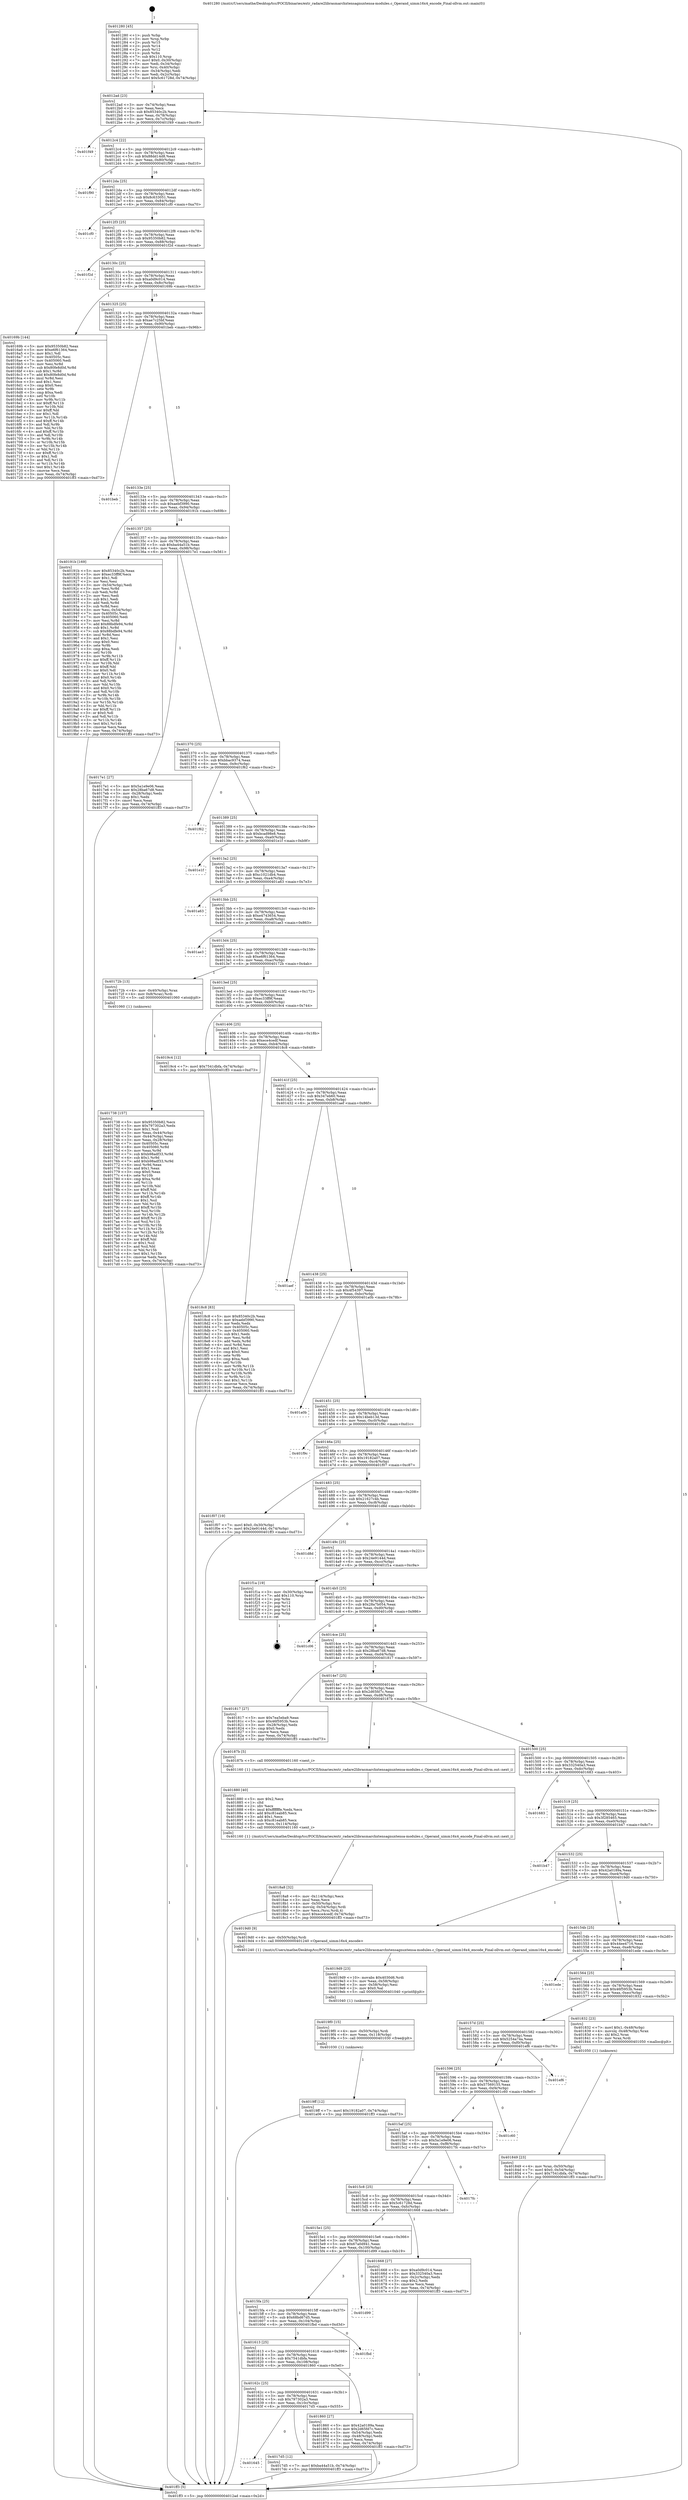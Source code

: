 digraph "0x401280" {
  label = "0x401280 (/mnt/c/Users/mathe/Desktop/tcc/POCII/binaries/extr_radare2librasmarchxtensagnuxtensa-modules.c_Operand_uimm16x4_encode_Final-ollvm.out::main(0))"
  labelloc = "t"
  node[shape=record]

  Entry [label="",width=0.3,height=0.3,shape=circle,fillcolor=black,style=filled]
  "0x4012ad" [label="{
     0x4012ad [23]\l
     | [instrs]\l
     &nbsp;&nbsp;0x4012ad \<+3\>: mov -0x74(%rbp),%eax\l
     &nbsp;&nbsp;0x4012b0 \<+2\>: mov %eax,%ecx\l
     &nbsp;&nbsp;0x4012b2 \<+6\>: sub $0x85340c2b,%ecx\l
     &nbsp;&nbsp;0x4012b8 \<+3\>: mov %eax,-0x78(%rbp)\l
     &nbsp;&nbsp;0x4012bb \<+3\>: mov %ecx,-0x7c(%rbp)\l
     &nbsp;&nbsp;0x4012be \<+6\>: je 0000000000401f49 \<main+0xcc9\>\l
  }"]
  "0x401f49" [label="{
     0x401f49\l
  }", style=dashed]
  "0x4012c4" [label="{
     0x4012c4 [22]\l
     | [instrs]\l
     &nbsp;&nbsp;0x4012c4 \<+5\>: jmp 00000000004012c9 \<main+0x49\>\l
     &nbsp;&nbsp;0x4012c9 \<+3\>: mov -0x78(%rbp),%eax\l
     &nbsp;&nbsp;0x4012cc \<+5\>: sub $0x88dd14d8,%eax\l
     &nbsp;&nbsp;0x4012d1 \<+3\>: mov %eax,-0x80(%rbp)\l
     &nbsp;&nbsp;0x4012d4 \<+6\>: je 0000000000401f90 \<main+0xd10\>\l
  }"]
  Exit [label="",width=0.3,height=0.3,shape=circle,fillcolor=black,style=filled,peripheries=2]
  "0x401f90" [label="{
     0x401f90\l
  }", style=dashed]
  "0x4012da" [label="{
     0x4012da [25]\l
     | [instrs]\l
     &nbsp;&nbsp;0x4012da \<+5\>: jmp 00000000004012df \<main+0x5f\>\l
     &nbsp;&nbsp;0x4012df \<+3\>: mov -0x78(%rbp),%eax\l
     &nbsp;&nbsp;0x4012e2 \<+5\>: sub $0x8c633051,%eax\l
     &nbsp;&nbsp;0x4012e7 \<+6\>: mov %eax,-0x84(%rbp)\l
     &nbsp;&nbsp;0x4012ed \<+6\>: je 0000000000401cf0 \<main+0xa70\>\l
  }"]
  "0x4019ff" [label="{
     0x4019ff [12]\l
     | [instrs]\l
     &nbsp;&nbsp;0x4019ff \<+7\>: movl $0x19182a07,-0x74(%rbp)\l
     &nbsp;&nbsp;0x401a06 \<+5\>: jmp 0000000000401ff3 \<main+0xd73\>\l
  }"]
  "0x401cf0" [label="{
     0x401cf0\l
  }", style=dashed]
  "0x4012f3" [label="{
     0x4012f3 [25]\l
     | [instrs]\l
     &nbsp;&nbsp;0x4012f3 \<+5\>: jmp 00000000004012f8 \<main+0x78\>\l
     &nbsp;&nbsp;0x4012f8 \<+3\>: mov -0x78(%rbp),%eax\l
     &nbsp;&nbsp;0x4012fb \<+5\>: sub $0x95350b82,%eax\l
     &nbsp;&nbsp;0x401300 \<+6\>: mov %eax,-0x88(%rbp)\l
     &nbsp;&nbsp;0x401306 \<+6\>: je 0000000000401f2d \<main+0xcad\>\l
  }"]
  "0x4019f0" [label="{
     0x4019f0 [15]\l
     | [instrs]\l
     &nbsp;&nbsp;0x4019f0 \<+4\>: mov -0x50(%rbp),%rdi\l
     &nbsp;&nbsp;0x4019f4 \<+6\>: mov %eax,-0x118(%rbp)\l
     &nbsp;&nbsp;0x4019fa \<+5\>: call 0000000000401030 \<free@plt\>\l
     | [calls]\l
     &nbsp;&nbsp;0x401030 \{1\} (unknown)\l
  }"]
  "0x401f2d" [label="{
     0x401f2d\l
  }", style=dashed]
  "0x40130c" [label="{
     0x40130c [25]\l
     | [instrs]\l
     &nbsp;&nbsp;0x40130c \<+5\>: jmp 0000000000401311 \<main+0x91\>\l
     &nbsp;&nbsp;0x401311 \<+3\>: mov -0x78(%rbp),%eax\l
     &nbsp;&nbsp;0x401314 \<+5\>: sub $0xa0d9c014,%eax\l
     &nbsp;&nbsp;0x401319 \<+6\>: mov %eax,-0x8c(%rbp)\l
     &nbsp;&nbsp;0x40131f \<+6\>: je 000000000040169b \<main+0x41b\>\l
  }"]
  "0x4019d9" [label="{
     0x4019d9 [23]\l
     | [instrs]\l
     &nbsp;&nbsp;0x4019d9 \<+10\>: movabs $0x4030d6,%rdi\l
     &nbsp;&nbsp;0x4019e3 \<+3\>: mov %eax,-0x58(%rbp)\l
     &nbsp;&nbsp;0x4019e6 \<+3\>: mov -0x58(%rbp),%esi\l
     &nbsp;&nbsp;0x4019e9 \<+2\>: mov $0x0,%al\l
     &nbsp;&nbsp;0x4019eb \<+5\>: call 0000000000401040 \<printf@plt\>\l
     | [calls]\l
     &nbsp;&nbsp;0x401040 \{1\} (unknown)\l
  }"]
  "0x40169b" [label="{
     0x40169b [144]\l
     | [instrs]\l
     &nbsp;&nbsp;0x40169b \<+5\>: mov $0x95350b82,%eax\l
     &nbsp;&nbsp;0x4016a0 \<+5\>: mov $0xe6f61364,%ecx\l
     &nbsp;&nbsp;0x4016a5 \<+2\>: mov $0x1,%dl\l
     &nbsp;&nbsp;0x4016a7 \<+7\>: mov 0x40505c,%esi\l
     &nbsp;&nbsp;0x4016ae \<+7\>: mov 0x405060,%edi\l
     &nbsp;&nbsp;0x4016b5 \<+3\>: mov %esi,%r8d\l
     &nbsp;&nbsp;0x4016b8 \<+7\>: sub $0x80fe8d0d,%r8d\l
     &nbsp;&nbsp;0x4016bf \<+4\>: sub $0x1,%r8d\l
     &nbsp;&nbsp;0x4016c3 \<+7\>: add $0x80fe8d0d,%r8d\l
     &nbsp;&nbsp;0x4016ca \<+4\>: imul %r8d,%esi\l
     &nbsp;&nbsp;0x4016ce \<+3\>: and $0x1,%esi\l
     &nbsp;&nbsp;0x4016d1 \<+3\>: cmp $0x0,%esi\l
     &nbsp;&nbsp;0x4016d4 \<+4\>: sete %r9b\l
     &nbsp;&nbsp;0x4016d8 \<+3\>: cmp $0xa,%edi\l
     &nbsp;&nbsp;0x4016db \<+4\>: setl %r10b\l
     &nbsp;&nbsp;0x4016df \<+3\>: mov %r9b,%r11b\l
     &nbsp;&nbsp;0x4016e2 \<+4\>: xor $0xff,%r11b\l
     &nbsp;&nbsp;0x4016e6 \<+3\>: mov %r10b,%bl\l
     &nbsp;&nbsp;0x4016e9 \<+3\>: xor $0xff,%bl\l
     &nbsp;&nbsp;0x4016ec \<+3\>: xor $0x1,%dl\l
     &nbsp;&nbsp;0x4016ef \<+3\>: mov %r11b,%r14b\l
     &nbsp;&nbsp;0x4016f2 \<+4\>: and $0xff,%r14b\l
     &nbsp;&nbsp;0x4016f6 \<+3\>: and %dl,%r9b\l
     &nbsp;&nbsp;0x4016f9 \<+3\>: mov %bl,%r15b\l
     &nbsp;&nbsp;0x4016fc \<+4\>: and $0xff,%r15b\l
     &nbsp;&nbsp;0x401700 \<+3\>: and %dl,%r10b\l
     &nbsp;&nbsp;0x401703 \<+3\>: or %r9b,%r14b\l
     &nbsp;&nbsp;0x401706 \<+3\>: or %r10b,%r15b\l
     &nbsp;&nbsp;0x401709 \<+3\>: xor %r15b,%r14b\l
     &nbsp;&nbsp;0x40170c \<+3\>: or %bl,%r11b\l
     &nbsp;&nbsp;0x40170f \<+4\>: xor $0xff,%r11b\l
     &nbsp;&nbsp;0x401713 \<+3\>: or $0x1,%dl\l
     &nbsp;&nbsp;0x401716 \<+3\>: and %dl,%r11b\l
     &nbsp;&nbsp;0x401719 \<+3\>: or %r11b,%r14b\l
     &nbsp;&nbsp;0x40171c \<+4\>: test $0x1,%r14b\l
     &nbsp;&nbsp;0x401720 \<+3\>: cmovne %ecx,%eax\l
     &nbsp;&nbsp;0x401723 \<+3\>: mov %eax,-0x74(%rbp)\l
     &nbsp;&nbsp;0x401726 \<+5\>: jmp 0000000000401ff3 \<main+0xd73\>\l
  }"]
  "0x401325" [label="{
     0x401325 [25]\l
     | [instrs]\l
     &nbsp;&nbsp;0x401325 \<+5\>: jmp 000000000040132a \<main+0xaa\>\l
     &nbsp;&nbsp;0x40132a \<+3\>: mov -0x78(%rbp),%eax\l
     &nbsp;&nbsp;0x40132d \<+5\>: sub $0xae7c25bf,%eax\l
     &nbsp;&nbsp;0x401332 \<+6\>: mov %eax,-0x90(%rbp)\l
     &nbsp;&nbsp;0x401338 \<+6\>: je 0000000000401beb \<main+0x96b\>\l
  }"]
  "0x4018a8" [label="{
     0x4018a8 [32]\l
     | [instrs]\l
     &nbsp;&nbsp;0x4018a8 \<+6\>: mov -0x114(%rbp),%ecx\l
     &nbsp;&nbsp;0x4018ae \<+3\>: imul %eax,%ecx\l
     &nbsp;&nbsp;0x4018b1 \<+4\>: mov -0x50(%rbp),%rsi\l
     &nbsp;&nbsp;0x4018b5 \<+4\>: movslq -0x54(%rbp),%rdi\l
     &nbsp;&nbsp;0x4018b9 \<+3\>: mov %ecx,(%rsi,%rdi,4)\l
     &nbsp;&nbsp;0x4018bc \<+7\>: movl $0xece4cedf,-0x74(%rbp)\l
     &nbsp;&nbsp;0x4018c3 \<+5\>: jmp 0000000000401ff3 \<main+0xd73\>\l
  }"]
  "0x401beb" [label="{
     0x401beb\l
  }", style=dashed]
  "0x40133e" [label="{
     0x40133e [25]\l
     | [instrs]\l
     &nbsp;&nbsp;0x40133e \<+5\>: jmp 0000000000401343 \<main+0xc3\>\l
     &nbsp;&nbsp;0x401343 \<+3\>: mov -0x78(%rbp),%eax\l
     &nbsp;&nbsp;0x401346 \<+5\>: sub $0xaebf3990,%eax\l
     &nbsp;&nbsp;0x40134b \<+6\>: mov %eax,-0x94(%rbp)\l
     &nbsp;&nbsp;0x401351 \<+6\>: je 000000000040191b \<main+0x69b\>\l
  }"]
  "0x401880" [label="{
     0x401880 [40]\l
     | [instrs]\l
     &nbsp;&nbsp;0x401880 \<+5\>: mov $0x2,%ecx\l
     &nbsp;&nbsp;0x401885 \<+1\>: cltd\l
     &nbsp;&nbsp;0x401886 \<+2\>: idiv %ecx\l
     &nbsp;&nbsp;0x401888 \<+6\>: imul $0xfffffffe,%edx,%ecx\l
     &nbsp;&nbsp;0x40188e \<+6\>: add $0xc81eab85,%ecx\l
     &nbsp;&nbsp;0x401894 \<+3\>: add $0x1,%ecx\l
     &nbsp;&nbsp;0x401897 \<+6\>: sub $0xc81eab85,%ecx\l
     &nbsp;&nbsp;0x40189d \<+6\>: mov %ecx,-0x114(%rbp)\l
     &nbsp;&nbsp;0x4018a3 \<+5\>: call 0000000000401160 \<next_i\>\l
     | [calls]\l
     &nbsp;&nbsp;0x401160 \{1\} (/mnt/c/Users/mathe/Desktop/tcc/POCII/binaries/extr_radare2librasmarchxtensagnuxtensa-modules.c_Operand_uimm16x4_encode_Final-ollvm.out::next_i)\l
  }"]
  "0x40191b" [label="{
     0x40191b [169]\l
     | [instrs]\l
     &nbsp;&nbsp;0x40191b \<+5\>: mov $0x85340c2b,%eax\l
     &nbsp;&nbsp;0x401920 \<+5\>: mov $0xec33ff9f,%ecx\l
     &nbsp;&nbsp;0x401925 \<+2\>: mov $0x1,%dl\l
     &nbsp;&nbsp;0x401927 \<+2\>: xor %esi,%esi\l
     &nbsp;&nbsp;0x401929 \<+3\>: mov -0x54(%rbp),%edi\l
     &nbsp;&nbsp;0x40192c \<+3\>: mov %esi,%r8d\l
     &nbsp;&nbsp;0x40192f \<+3\>: sub %edi,%r8d\l
     &nbsp;&nbsp;0x401932 \<+2\>: mov %esi,%edi\l
     &nbsp;&nbsp;0x401934 \<+3\>: sub $0x1,%edi\l
     &nbsp;&nbsp;0x401937 \<+3\>: add %edi,%r8d\l
     &nbsp;&nbsp;0x40193a \<+3\>: sub %r8d,%esi\l
     &nbsp;&nbsp;0x40193d \<+3\>: mov %esi,-0x54(%rbp)\l
     &nbsp;&nbsp;0x401940 \<+7\>: mov 0x40505c,%esi\l
     &nbsp;&nbsp;0x401947 \<+7\>: mov 0x405060,%edi\l
     &nbsp;&nbsp;0x40194e \<+3\>: mov %esi,%r8d\l
     &nbsp;&nbsp;0x401951 \<+7\>: add $0x88bdfe94,%r8d\l
     &nbsp;&nbsp;0x401958 \<+4\>: sub $0x1,%r8d\l
     &nbsp;&nbsp;0x40195c \<+7\>: sub $0x88bdfe94,%r8d\l
     &nbsp;&nbsp;0x401963 \<+4\>: imul %r8d,%esi\l
     &nbsp;&nbsp;0x401967 \<+3\>: and $0x1,%esi\l
     &nbsp;&nbsp;0x40196a \<+3\>: cmp $0x0,%esi\l
     &nbsp;&nbsp;0x40196d \<+4\>: sete %r9b\l
     &nbsp;&nbsp;0x401971 \<+3\>: cmp $0xa,%edi\l
     &nbsp;&nbsp;0x401974 \<+4\>: setl %r10b\l
     &nbsp;&nbsp;0x401978 \<+3\>: mov %r9b,%r11b\l
     &nbsp;&nbsp;0x40197b \<+4\>: xor $0xff,%r11b\l
     &nbsp;&nbsp;0x40197f \<+3\>: mov %r10b,%bl\l
     &nbsp;&nbsp;0x401982 \<+3\>: xor $0xff,%bl\l
     &nbsp;&nbsp;0x401985 \<+3\>: xor $0x0,%dl\l
     &nbsp;&nbsp;0x401988 \<+3\>: mov %r11b,%r14b\l
     &nbsp;&nbsp;0x40198b \<+4\>: and $0x0,%r14b\l
     &nbsp;&nbsp;0x40198f \<+3\>: and %dl,%r9b\l
     &nbsp;&nbsp;0x401992 \<+3\>: mov %bl,%r15b\l
     &nbsp;&nbsp;0x401995 \<+4\>: and $0x0,%r15b\l
     &nbsp;&nbsp;0x401999 \<+3\>: and %dl,%r10b\l
     &nbsp;&nbsp;0x40199c \<+3\>: or %r9b,%r14b\l
     &nbsp;&nbsp;0x40199f \<+3\>: or %r10b,%r15b\l
     &nbsp;&nbsp;0x4019a2 \<+3\>: xor %r15b,%r14b\l
     &nbsp;&nbsp;0x4019a5 \<+3\>: or %bl,%r11b\l
     &nbsp;&nbsp;0x4019a8 \<+4\>: xor $0xff,%r11b\l
     &nbsp;&nbsp;0x4019ac \<+3\>: or $0x0,%dl\l
     &nbsp;&nbsp;0x4019af \<+3\>: and %dl,%r11b\l
     &nbsp;&nbsp;0x4019b2 \<+3\>: or %r11b,%r14b\l
     &nbsp;&nbsp;0x4019b5 \<+4\>: test $0x1,%r14b\l
     &nbsp;&nbsp;0x4019b9 \<+3\>: cmovne %ecx,%eax\l
     &nbsp;&nbsp;0x4019bc \<+3\>: mov %eax,-0x74(%rbp)\l
     &nbsp;&nbsp;0x4019bf \<+5\>: jmp 0000000000401ff3 \<main+0xd73\>\l
  }"]
  "0x401357" [label="{
     0x401357 [25]\l
     | [instrs]\l
     &nbsp;&nbsp;0x401357 \<+5\>: jmp 000000000040135c \<main+0xdc\>\l
     &nbsp;&nbsp;0x40135c \<+3\>: mov -0x78(%rbp),%eax\l
     &nbsp;&nbsp;0x40135f \<+5\>: sub $0xba44a51b,%eax\l
     &nbsp;&nbsp;0x401364 \<+6\>: mov %eax,-0x98(%rbp)\l
     &nbsp;&nbsp;0x40136a \<+6\>: je 00000000004017e1 \<main+0x561\>\l
  }"]
  "0x401849" [label="{
     0x401849 [23]\l
     | [instrs]\l
     &nbsp;&nbsp;0x401849 \<+4\>: mov %rax,-0x50(%rbp)\l
     &nbsp;&nbsp;0x40184d \<+7\>: movl $0x0,-0x54(%rbp)\l
     &nbsp;&nbsp;0x401854 \<+7\>: movl $0x7541dbfa,-0x74(%rbp)\l
     &nbsp;&nbsp;0x40185b \<+5\>: jmp 0000000000401ff3 \<main+0xd73\>\l
  }"]
  "0x4017e1" [label="{
     0x4017e1 [27]\l
     | [instrs]\l
     &nbsp;&nbsp;0x4017e1 \<+5\>: mov $0x5a1e9e06,%eax\l
     &nbsp;&nbsp;0x4017e6 \<+5\>: mov $0x28ba67d8,%ecx\l
     &nbsp;&nbsp;0x4017eb \<+3\>: mov -0x28(%rbp),%edx\l
     &nbsp;&nbsp;0x4017ee \<+3\>: cmp $0x1,%edx\l
     &nbsp;&nbsp;0x4017f1 \<+3\>: cmovl %ecx,%eax\l
     &nbsp;&nbsp;0x4017f4 \<+3\>: mov %eax,-0x74(%rbp)\l
     &nbsp;&nbsp;0x4017f7 \<+5\>: jmp 0000000000401ff3 \<main+0xd73\>\l
  }"]
  "0x401370" [label="{
     0x401370 [25]\l
     | [instrs]\l
     &nbsp;&nbsp;0x401370 \<+5\>: jmp 0000000000401375 \<main+0xf5\>\l
     &nbsp;&nbsp;0x401375 \<+3\>: mov -0x78(%rbp),%eax\l
     &nbsp;&nbsp;0x401378 \<+5\>: sub $0xbbac9374,%eax\l
     &nbsp;&nbsp;0x40137d \<+6\>: mov %eax,-0x9c(%rbp)\l
     &nbsp;&nbsp;0x401383 \<+6\>: je 0000000000401f62 \<main+0xce2\>\l
  }"]
  "0x401645" [label="{
     0x401645\l
  }", style=dashed]
  "0x401f62" [label="{
     0x401f62\l
  }", style=dashed]
  "0x401389" [label="{
     0x401389 [25]\l
     | [instrs]\l
     &nbsp;&nbsp;0x401389 \<+5\>: jmp 000000000040138e \<main+0x10e\>\l
     &nbsp;&nbsp;0x40138e \<+3\>: mov -0x78(%rbp),%eax\l
     &nbsp;&nbsp;0x401391 \<+5\>: sub $0xbcad98e8,%eax\l
     &nbsp;&nbsp;0x401396 \<+6\>: mov %eax,-0xa0(%rbp)\l
     &nbsp;&nbsp;0x40139c \<+6\>: je 0000000000401e1f \<main+0xb9f\>\l
  }"]
  "0x4017d5" [label="{
     0x4017d5 [12]\l
     | [instrs]\l
     &nbsp;&nbsp;0x4017d5 \<+7\>: movl $0xba44a51b,-0x74(%rbp)\l
     &nbsp;&nbsp;0x4017dc \<+5\>: jmp 0000000000401ff3 \<main+0xd73\>\l
  }"]
  "0x401e1f" [label="{
     0x401e1f\l
  }", style=dashed]
  "0x4013a2" [label="{
     0x4013a2 [25]\l
     | [instrs]\l
     &nbsp;&nbsp;0x4013a2 \<+5\>: jmp 00000000004013a7 \<main+0x127\>\l
     &nbsp;&nbsp;0x4013a7 \<+3\>: mov -0x78(%rbp),%eax\l
     &nbsp;&nbsp;0x4013aa \<+5\>: sub $0xc1021db4,%eax\l
     &nbsp;&nbsp;0x4013af \<+6\>: mov %eax,-0xa4(%rbp)\l
     &nbsp;&nbsp;0x4013b5 \<+6\>: je 0000000000401a63 \<main+0x7e3\>\l
  }"]
  "0x40162c" [label="{
     0x40162c [25]\l
     | [instrs]\l
     &nbsp;&nbsp;0x40162c \<+5\>: jmp 0000000000401631 \<main+0x3b1\>\l
     &nbsp;&nbsp;0x401631 \<+3\>: mov -0x78(%rbp),%eax\l
     &nbsp;&nbsp;0x401634 \<+5\>: sub $0x797302a3,%eax\l
     &nbsp;&nbsp;0x401639 \<+6\>: mov %eax,-0x10c(%rbp)\l
     &nbsp;&nbsp;0x40163f \<+6\>: je 00000000004017d5 \<main+0x555\>\l
  }"]
  "0x401a63" [label="{
     0x401a63\l
  }", style=dashed]
  "0x4013bb" [label="{
     0x4013bb [25]\l
     | [instrs]\l
     &nbsp;&nbsp;0x4013bb \<+5\>: jmp 00000000004013c0 \<main+0x140\>\l
     &nbsp;&nbsp;0x4013c0 \<+3\>: mov -0x78(%rbp),%eax\l
     &nbsp;&nbsp;0x4013c3 \<+5\>: sub $0xe4743654,%eax\l
     &nbsp;&nbsp;0x4013c8 \<+6\>: mov %eax,-0xa8(%rbp)\l
     &nbsp;&nbsp;0x4013ce \<+6\>: je 0000000000401ae3 \<main+0x863\>\l
  }"]
  "0x401860" [label="{
     0x401860 [27]\l
     | [instrs]\l
     &nbsp;&nbsp;0x401860 \<+5\>: mov $0x42a0189a,%eax\l
     &nbsp;&nbsp;0x401865 \<+5\>: mov $0x2d65fd7c,%ecx\l
     &nbsp;&nbsp;0x40186a \<+3\>: mov -0x54(%rbp),%edx\l
     &nbsp;&nbsp;0x40186d \<+3\>: cmp -0x48(%rbp),%edx\l
     &nbsp;&nbsp;0x401870 \<+3\>: cmovl %ecx,%eax\l
     &nbsp;&nbsp;0x401873 \<+3\>: mov %eax,-0x74(%rbp)\l
     &nbsp;&nbsp;0x401876 \<+5\>: jmp 0000000000401ff3 \<main+0xd73\>\l
  }"]
  "0x401ae3" [label="{
     0x401ae3\l
  }", style=dashed]
  "0x4013d4" [label="{
     0x4013d4 [25]\l
     | [instrs]\l
     &nbsp;&nbsp;0x4013d4 \<+5\>: jmp 00000000004013d9 \<main+0x159\>\l
     &nbsp;&nbsp;0x4013d9 \<+3\>: mov -0x78(%rbp),%eax\l
     &nbsp;&nbsp;0x4013dc \<+5\>: sub $0xe6f61364,%eax\l
     &nbsp;&nbsp;0x4013e1 \<+6\>: mov %eax,-0xac(%rbp)\l
     &nbsp;&nbsp;0x4013e7 \<+6\>: je 000000000040172b \<main+0x4ab\>\l
  }"]
  "0x401613" [label="{
     0x401613 [25]\l
     | [instrs]\l
     &nbsp;&nbsp;0x401613 \<+5\>: jmp 0000000000401618 \<main+0x398\>\l
     &nbsp;&nbsp;0x401618 \<+3\>: mov -0x78(%rbp),%eax\l
     &nbsp;&nbsp;0x40161b \<+5\>: sub $0x7541dbfa,%eax\l
     &nbsp;&nbsp;0x401620 \<+6\>: mov %eax,-0x108(%rbp)\l
     &nbsp;&nbsp;0x401626 \<+6\>: je 0000000000401860 \<main+0x5e0\>\l
  }"]
  "0x40172b" [label="{
     0x40172b [13]\l
     | [instrs]\l
     &nbsp;&nbsp;0x40172b \<+4\>: mov -0x40(%rbp),%rax\l
     &nbsp;&nbsp;0x40172f \<+4\>: mov 0x8(%rax),%rdi\l
     &nbsp;&nbsp;0x401733 \<+5\>: call 0000000000401060 \<atoi@plt\>\l
     | [calls]\l
     &nbsp;&nbsp;0x401060 \{1\} (unknown)\l
  }"]
  "0x4013ed" [label="{
     0x4013ed [25]\l
     | [instrs]\l
     &nbsp;&nbsp;0x4013ed \<+5\>: jmp 00000000004013f2 \<main+0x172\>\l
     &nbsp;&nbsp;0x4013f2 \<+3\>: mov -0x78(%rbp),%eax\l
     &nbsp;&nbsp;0x4013f5 \<+5\>: sub $0xec33ff9f,%eax\l
     &nbsp;&nbsp;0x4013fa \<+6\>: mov %eax,-0xb0(%rbp)\l
     &nbsp;&nbsp;0x401400 \<+6\>: je 00000000004019c4 \<main+0x744\>\l
  }"]
  "0x401fbd" [label="{
     0x401fbd\l
  }", style=dashed]
  "0x4019c4" [label="{
     0x4019c4 [12]\l
     | [instrs]\l
     &nbsp;&nbsp;0x4019c4 \<+7\>: movl $0x7541dbfa,-0x74(%rbp)\l
     &nbsp;&nbsp;0x4019cb \<+5\>: jmp 0000000000401ff3 \<main+0xd73\>\l
  }"]
  "0x401406" [label="{
     0x401406 [25]\l
     | [instrs]\l
     &nbsp;&nbsp;0x401406 \<+5\>: jmp 000000000040140b \<main+0x18b\>\l
     &nbsp;&nbsp;0x40140b \<+3\>: mov -0x78(%rbp),%eax\l
     &nbsp;&nbsp;0x40140e \<+5\>: sub $0xece4cedf,%eax\l
     &nbsp;&nbsp;0x401413 \<+6\>: mov %eax,-0xb4(%rbp)\l
     &nbsp;&nbsp;0x401419 \<+6\>: je 00000000004018c8 \<main+0x648\>\l
  }"]
  "0x4015fa" [label="{
     0x4015fa [25]\l
     | [instrs]\l
     &nbsp;&nbsp;0x4015fa \<+5\>: jmp 00000000004015ff \<main+0x37f\>\l
     &nbsp;&nbsp;0x4015ff \<+3\>: mov -0x78(%rbp),%eax\l
     &nbsp;&nbsp;0x401602 \<+5\>: sub $0x68bd67d5,%eax\l
     &nbsp;&nbsp;0x401607 \<+6\>: mov %eax,-0x104(%rbp)\l
     &nbsp;&nbsp;0x40160d \<+6\>: je 0000000000401fbd \<main+0xd3d\>\l
  }"]
  "0x4018c8" [label="{
     0x4018c8 [83]\l
     | [instrs]\l
     &nbsp;&nbsp;0x4018c8 \<+5\>: mov $0x85340c2b,%eax\l
     &nbsp;&nbsp;0x4018cd \<+5\>: mov $0xaebf3990,%ecx\l
     &nbsp;&nbsp;0x4018d2 \<+2\>: xor %edx,%edx\l
     &nbsp;&nbsp;0x4018d4 \<+7\>: mov 0x40505c,%esi\l
     &nbsp;&nbsp;0x4018db \<+7\>: mov 0x405060,%edi\l
     &nbsp;&nbsp;0x4018e2 \<+3\>: sub $0x1,%edx\l
     &nbsp;&nbsp;0x4018e5 \<+3\>: mov %esi,%r8d\l
     &nbsp;&nbsp;0x4018e8 \<+3\>: add %edx,%r8d\l
     &nbsp;&nbsp;0x4018eb \<+4\>: imul %r8d,%esi\l
     &nbsp;&nbsp;0x4018ef \<+3\>: and $0x1,%esi\l
     &nbsp;&nbsp;0x4018f2 \<+3\>: cmp $0x0,%esi\l
     &nbsp;&nbsp;0x4018f5 \<+4\>: sete %r9b\l
     &nbsp;&nbsp;0x4018f9 \<+3\>: cmp $0xa,%edi\l
     &nbsp;&nbsp;0x4018fc \<+4\>: setl %r10b\l
     &nbsp;&nbsp;0x401900 \<+3\>: mov %r9b,%r11b\l
     &nbsp;&nbsp;0x401903 \<+3\>: and %r10b,%r11b\l
     &nbsp;&nbsp;0x401906 \<+3\>: xor %r10b,%r9b\l
     &nbsp;&nbsp;0x401909 \<+3\>: or %r9b,%r11b\l
     &nbsp;&nbsp;0x40190c \<+4\>: test $0x1,%r11b\l
     &nbsp;&nbsp;0x401910 \<+3\>: cmovne %ecx,%eax\l
     &nbsp;&nbsp;0x401913 \<+3\>: mov %eax,-0x74(%rbp)\l
     &nbsp;&nbsp;0x401916 \<+5\>: jmp 0000000000401ff3 \<main+0xd73\>\l
  }"]
  "0x40141f" [label="{
     0x40141f [25]\l
     | [instrs]\l
     &nbsp;&nbsp;0x40141f \<+5\>: jmp 0000000000401424 \<main+0x1a4\>\l
     &nbsp;&nbsp;0x401424 \<+3\>: mov -0x78(%rbp),%eax\l
     &nbsp;&nbsp;0x401427 \<+5\>: sub $0x347eb60,%eax\l
     &nbsp;&nbsp;0x40142c \<+6\>: mov %eax,-0xb8(%rbp)\l
     &nbsp;&nbsp;0x401432 \<+6\>: je 0000000000401aef \<main+0x86f\>\l
  }"]
  "0x401d99" [label="{
     0x401d99\l
  }", style=dashed]
  "0x401aef" [label="{
     0x401aef\l
  }", style=dashed]
  "0x401438" [label="{
     0x401438 [25]\l
     | [instrs]\l
     &nbsp;&nbsp;0x401438 \<+5\>: jmp 000000000040143d \<main+0x1bd\>\l
     &nbsp;&nbsp;0x40143d \<+3\>: mov -0x78(%rbp),%eax\l
     &nbsp;&nbsp;0x401440 \<+5\>: sub $0x4f54397,%eax\l
     &nbsp;&nbsp;0x401445 \<+6\>: mov %eax,-0xbc(%rbp)\l
     &nbsp;&nbsp;0x40144b \<+6\>: je 0000000000401a0b \<main+0x78b\>\l
  }"]
  "0x401738" [label="{
     0x401738 [157]\l
     | [instrs]\l
     &nbsp;&nbsp;0x401738 \<+5\>: mov $0x95350b82,%ecx\l
     &nbsp;&nbsp;0x40173d \<+5\>: mov $0x797302a3,%edx\l
     &nbsp;&nbsp;0x401742 \<+3\>: mov $0x1,%sil\l
     &nbsp;&nbsp;0x401745 \<+3\>: mov %eax,-0x44(%rbp)\l
     &nbsp;&nbsp;0x401748 \<+3\>: mov -0x44(%rbp),%eax\l
     &nbsp;&nbsp;0x40174b \<+3\>: mov %eax,-0x28(%rbp)\l
     &nbsp;&nbsp;0x40174e \<+7\>: mov 0x40505c,%eax\l
     &nbsp;&nbsp;0x401755 \<+8\>: mov 0x405060,%r8d\l
     &nbsp;&nbsp;0x40175d \<+3\>: mov %eax,%r9d\l
     &nbsp;&nbsp;0x401760 \<+7\>: sub $0xb98adf33,%r9d\l
     &nbsp;&nbsp;0x401767 \<+4\>: sub $0x1,%r9d\l
     &nbsp;&nbsp;0x40176b \<+7\>: add $0xb98adf33,%r9d\l
     &nbsp;&nbsp;0x401772 \<+4\>: imul %r9d,%eax\l
     &nbsp;&nbsp;0x401776 \<+3\>: and $0x1,%eax\l
     &nbsp;&nbsp;0x401779 \<+3\>: cmp $0x0,%eax\l
     &nbsp;&nbsp;0x40177c \<+4\>: sete %r10b\l
     &nbsp;&nbsp;0x401780 \<+4\>: cmp $0xa,%r8d\l
     &nbsp;&nbsp;0x401784 \<+4\>: setl %r11b\l
     &nbsp;&nbsp;0x401788 \<+3\>: mov %r10b,%bl\l
     &nbsp;&nbsp;0x40178b \<+3\>: xor $0xff,%bl\l
     &nbsp;&nbsp;0x40178e \<+3\>: mov %r11b,%r14b\l
     &nbsp;&nbsp;0x401791 \<+4\>: xor $0xff,%r14b\l
     &nbsp;&nbsp;0x401795 \<+4\>: xor $0x1,%sil\l
     &nbsp;&nbsp;0x401799 \<+3\>: mov %bl,%r15b\l
     &nbsp;&nbsp;0x40179c \<+4\>: and $0xff,%r15b\l
     &nbsp;&nbsp;0x4017a0 \<+3\>: and %sil,%r10b\l
     &nbsp;&nbsp;0x4017a3 \<+3\>: mov %r14b,%r12b\l
     &nbsp;&nbsp;0x4017a6 \<+4\>: and $0xff,%r12b\l
     &nbsp;&nbsp;0x4017aa \<+3\>: and %sil,%r11b\l
     &nbsp;&nbsp;0x4017ad \<+3\>: or %r10b,%r15b\l
     &nbsp;&nbsp;0x4017b0 \<+3\>: or %r11b,%r12b\l
     &nbsp;&nbsp;0x4017b3 \<+3\>: xor %r12b,%r15b\l
     &nbsp;&nbsp;0x4017b6 \<+3\>: or %r14b,%bl\l
     &nbsp;&nbsp;0x4017b9 \<+3\>: xor $0xff,%bl\l
     &nbsp;&nbsp;0x4017bc \<+4\>: or $0x1,%sil\l
     &nbsp;&nbsp;0x4017c0 \<+3\>: and %sil,%bl\l
     &nbsp;&nbsp;0x4017c3 \<+3\>: or %bl,%r15b\l
     &nbsp;&nbsp;0x4017c6 \<+4\>: test $0x1,%r15b\l
     &nbsp;&nbsp;0x4017ca \<+3\>: cmovne %edx,%ecx\l
     &nbsp;&nbsp;0x4017cd \<+3\>: mov %ecx,-0x74(%rbp)\l
     &nbsp;&nbsp;0x4017d0 \<+5\>: jmp 0000000000401ff3 \<main+0xd73\>\l
  }"]
  "0x401a0b" [label="{
     0x401a0b\l
  }", style=dashed]
  "0x401451" [label="{
     0x401451 [25]\l
     | [instrs]\l
     &nbsp;&nbsp;0x401451 \<+5\>: jmp 0000000000401456 \<main+0x1d6\>\l
     &nbsp;&nbsp;0x401456 \<+3\>: mov -0x78(%rbp),%eax\l
     &nbsp;&nbsp;0x401459 \<+5\>: sub $0x14beb13d,%eax\l
     &nbsp;&nbsp;0x40145e \<+6\>: mov %eax,-0xc0(%rbp)\l
     &nbsp;&nbsp;0x401464 \<+6\>: je 0000000000401f9c \<main+0xd1c\>\l
  }"]
  "0x401280" [label="{
     0x401280 [45]\l
     | [instrs]\l
     &nbsp;&nbsp;0x401280 \<+1\>: push %rbp\l
     &nbsp;&nbsp;0x401281 \<+3\>: mov %rsp,%rbp\l
     &nbsp;&nbsp;0x401284 \<+2\>: push %r15\l
     &nbsp;&nbsp;0x401286 \<+2\>: push %r14\l
     &nbsp;&nbsp;0x401288 \<+2\>: push %r12\l
     &nbsp;&nbsp;0x40128a \<+1\>: push %rbx\l
     &nbsp;&nbsp;0x40128b \<+7\>: sub $0x110,%rsp\l
     &nbsp;&nbsp;0x401292 \<+7\>: movl $0x0,-0x30(%rbp)\l
     &nbsp;&nbsp;0x401299 \<+3\>: mov %edi,-0x34(%rbp)\l
     &nbsp;&nbsp;0x40129c \<+4\>: mov %rsi,-0x40(%rbp)\l
     &nbsp;&nbsp;0x4012a0 \<+3\>: mov -0x34(%rbp),%edi\l
     &nbsp;&nbsp;0x4012a3 \<+3\>: mov %edi,-0x2c(%rbp)\l
     &nbsp;&nbsp;0x4012a6 \<+7\>: movl $0x5c61728d,-0x74(%rbp)\l
  }"]
  "0x401f9c" [label="{
     0x401f9c\l
  }", style=dashed]
  "0x40146a" [label="{
     0x40146a [25]\l
     | [instrs]\l
     &nbsp;&nbsp;0x40146a \<+5\>: jmp 000000000040146f \<main+0x1ef\>\l
     &nbsp;&nbsp;0x40146f \<+3\>: mov -0x78(%rbp),%eax\l
     &nbsp;&nbsp;0x401472 \<+5\>: sub $0x19182a07,%eax\l
     &nbsp;&nbsp;0x401477 \<+6\>: mov %eax,-0xc4(%rbp)\l
     &nbsp;&nbsp;0x40147d \<+6\>: je 0000000000401f07 \<main+0xc87\>\l
  }"]
  "0x401ff3" [label="{
     0x401ff3 [5]\l
     | [instrs]\l
     &nbsp;&nbsp;0x401ff3 \<+5\>: jmp 00000000004012ad \<main+0x2d\>\l
  }"]
  "0x401f07" [label="{
     0x401f07 [19]\l
     | [instrs]\l
     &nbsp;&nbsp;0x401f07 \<+7\>: movl $0x0,-0x30(%rbp)\l
     &nbsp;&nbsp;0x401f0e \<+7\>: movl $0x24e9144d,-0x74(%rbp)\l
     &nbsp;&nbsp;0x401f15 \<+5\>: jmp 0000000000401ff3 \<main+0xd73\>\l
  }"]
  "0x401483" [label="{
     0x401483 [25]\l
     | [instrs]\l
     &nbsp;&nbsp;0x401483 \<+5\>: jmp 0000000000401488 \<main+0x208\>\l
     &nbsp;&nbsp;0x401488 \<+3\>: mov -0x78(%rbp),%eax\l
     &nbsp;&nbsp;0x40148b \<+5\>: sub $0x21627c4b,%eax\l
     &nbsp;&nbsp;0x401490 \<+6\>: mov %eax,-0xc8(%rbp)\l
     &nbsp;&nbsp;0x401496 \<+6\>: je 0000000000401d8d \<main+0xb0d\>\l
  }"]
  "0x4015e1" [label="{
     0x4015e1 [25]\l
     | [instrs]\l
     &nbsp;&nbsp;0x4015e1 \<+5\>: jmp 00000000004015e6 \<main+0x366\>\l
     &nbsp;&nbsp;0x4015e6 \<+3\>: mov -0x78(%rbp),%eax\l
     &nbsp;&nbsp;0x4015e9 \<+5\>: sub $0x67a0d941,%eax\l
     &nbsp;&nbsp;0x4015ee \<+6\>: mov %eax,-0x100(%rbp)\l
     &nbsp;&nbsp;0x4015f4 \<+6\>: je 0000000000401d99 \<main+0xb19\>\l
  }"]
  "0x401d8d" [label="{
     0x401d8d\l
  }", style=dashed]
  "0x40149c" [label="{
     0x40149c [25]\l
     | [instrs]\l
     &nbsp;&nbsp;0x40149c \<+5\>: jmp 00000000004014a1 \<main+0x221\>\l
     &nbsp;&nbsp;0x4014a1 \<+3\>: mov -0x78(%rbp),%eax\l
     &nbsp;&nbsp;0x4014a4 \<+5\>: sub $0x24e9144d,%eax\l
     &nbsp;&nbsp;0x4014a9 \<+6\>: mov %eax,-0xcc(%rbp)\l
     &nbsp;&nbsp;0x4014af \<+6\>: je 0000000000401f1a \<main+0xc9a\>\l
  }"]
  "0x401668" [label="{
     0x401668 [27]\l
     | [instrs]\l
     &nbsp;&nbsp;0x401668 \<+5\>: mov $0xa0d9c014,%eax\l
     &nbsp;&nbsp;0x40166d \<+5\>: mov $0x332540a3,%ecx\l
     &nbsp;&nbsp;0x401672 \<+3\>: mov -0x2c(%rbp),%edx\l
     &nbsp;&nbsp;0x401675 \<+3\>: cmp $0x2,%edx\l
     &nbsp;&nbsp;0x401678 \<+3\>: cmovne %ecx,%eax\l
     &nbsp;&nbsp;0x40167b \<+3\>: mov %eax,-0x74(%rbp)\l
     &nbsp;&nbsp;0x40167e \<+5\>: jmp 0000000000401ff3 \<main+0xd73\>\l
  }"]
  "0x401f1a" [label="{
     0x401f1a [19]\l
     | [instrs]\l
     &nbsp;&nbsp;0x401f1a \<+3\>: mov -0x30(%rbp),%eax\l
     &nbsp;&nbsp;0x401f1d \<+7\>: add $0x110,%rsp\l
     &nbsp;&nbsp;0x401f24 \<+1\>: pop %rbx\l
     &nbsp;&nbsp;0x401f25 \<+2\>: pop %r12\l
     &nbsp;&nbsp;0x401f27 \<+2\>: pop %r14\l
     &nbsp;&nbsp;0x401f29 \<+2\>: pop %r15\l
     &nbsp;&nbsp;0x401f2b \<+1\>: pop %rbp\l
     &nbsp;&nbsp;0x401f2c \<+1\>: ret\l
  }"]
  "0x4014b5" [label="{
     0x4014b5 [25]\l
     | [instrs]\l
     &nbsp;&nbsp;0x4014b5 \<+5\>: jmp 00000000004014ba \<main+0x23a\>\l
     &nbsp;&nbsp;0x4014ba \<+3\>: mov -0x78(%rbp),%eax\l
     &nbsp;&nbsp;0x4014bd \<+5\>: sub $0x28a7b054,%eax\l
     &nbsp;&nbsp;0x4014c2 \<+6\>: mov %eax,-0xd0(%rbp)\l
     &nbsp;&nbsp;0x4014c8 \<+6\>: je 0000000000401c06 \<main+0x986\>\l
  }"]
  "0x4015c8" [label="{
     0x4015c8 [25]\l
     | [instrs]\l
     &nbsp;&nbsp;0x4015c8 \<+5\>: jmp 00000000004015cd \<main+0x34d\>\l
     &nbsp;&nbsp;0x4015cd \<+3\>: mov -0x78(%rbp),%eax\l
     &nbsp;&nbsp;0x4015d0 \<+5\>: sub $0x5c61728d,%eax\l
     &nbsp;&nbsp;0x4015d5 \<+6\>: mov %eax,-0xfc(%rbp)\l
     &nbsp;&nbsp;0x4015db \<+6\>: je 0000000000401668 \<main+0x3e8\>\l
  }"]
  "0x401c06" [label="{
     0x401c06\l
  }", style=dashed]
  "0x4014ce" [label="{
     0x4014ce [25]\l
     | [instrs]\l
     &nbsp;&nbsp;0x4014ce \<+5\>: jmp 00000000004014d3 \<main+0x253\>\l
     &nbsp;&nbsp;0x4014d3 \<+3\>: mov -0x78(%rbp),%eax\l
     &nbsp;&nbsp;0x4014d6 \<+5\>: sub $0x28ba67d8,%eax\l
     &nbsp;&nbsp;0x4014db \<+6\>: mov %eax,-0xd4(%rbp)\l
     &nbsp;&nbsp;0x4014e1 \<+6\>: je 0000000000401817 \<main+0x597\>\l
  }"]
  "0x4017fc" [label="{
     0x4017fc\l
  }", style=dashed]
  "0x401817" [label="{
     0x401817 [27]\l
     | [instrs]\l
     &nbsp;&nbsp;0x401817 \<+5\>: mov $0x7ea5eba9,%eax\l
     &nbsp;&nbsp;0x40181c \<+5\>: mov $0x46f5953b,%ecx\l
     &nbsp;&nbsp;0x401821 \<+3\>: mov -0x28(%rbp),%edx\l
     &nbsp;&nbsp;0x401824 \<+3\>: cmp $0x0,%edx\l
     &nbsp;&nbsp;0x401827 \<+3\>: cmove %ecx,%eax\l
     &nbsp;&nbsp;0x40182a \<+3\>: mov %eax,-0x74(%rbp)\l
     &nbsp;&nbsp;0x40182d \<+5\>: jmp 0000000000401ff3 \<main+0xd73\>\l
  }"]
  "0x4014e7" [label="{
     0x4014e7 [25]\l
     | [instrs]\l
     &nbsp;&nbsp;0x4014e7 \<+5\>: jmp 00000000004014ec \<main+0x26c\>\l
     &nbsp;&nbsp;0x4014ec \<+3\>: mov -0x78(%rbp),%eax\l
     &nbsp;&nbsp;0x4014ef \<+5\>: sub $0x2d65fd7c,%eax\l
     &nbsp;&nbsp;0x4014f4 \<+6\>: mov %eax,-0xd8(%rbp)\l
     &nbsp;&nbsp;0x4014fa \<+6\>: je 000000000040187b \<main+0x5fb\>\l
  }"]
  "0x4015af" [label="{
     0x4015af [25]\l
     | [instrs]\l
     &nbsp;&nbsp;0x4015af \<+5\>: jmp 00000000004015b4 \<main+0x334\>\l
     &nbsp;&nbsp;0x4015b4 \<+3\>: mov -0x78(%rbp),%eax\l
     &nbsp;&nbsp;0x4015b7 \<+5\>: sub $0x5a1e9e06,%eax\l
     &nbsp;&nbsp;0x4015bc \<+6\>: mov %eax,-0xf8(%rbp)\l
     &nbsp;&nbsp;0x4015c2 \<+6\>: je 00000000004017fc \<main+0x57c\>\l
  }"]
  "0x40187b" [label="{
     0x40187b [5]\l
     | [instrs]\l
     &nbsp;&nbsp;0x40187b \<+5\>: call 0000000000401160 \<next_i\>\l
     | [calls]\l
     &nbsp;&nbsp;0x401160 \{1\} (/mnt/c/Users/mathe/Desktop/tcc/POCII/binaries/extr_radare2librasmarchxtensagnuxtensa-modules.c_Operand_uimm16x4_encode_Final-ollvm.out::next_i)\l
  }"]
  "0x401500" [label="{
     0x401500 [25]\l
     | [instrs]\l
     &nbsp;&nbsp;0x401500 \<+5\>: jmp 0000000000401505 \<main+0x285\>\l
     &nbsp;&nbsp;0x401505 \<+3\>: mov -0x78(%rbp),%eax\l
     &nbsp;&nbsp;0x401508 \<+5\>: sub $0x332540a3,%eax\l
     &nbsp;&nbsp;0x40150d \<+6\>: mov %eax,-0xdc(%rbp)\l
     &nbsp;&nbsp;0x401513 \<+6\>: je 0000000000401683 \<main+0x403\>\l
  }"]
  "0x401c60" [label="{
     0x401c60\l
  }", style=dashed]
  "0x401683" [label="{
     0x401683\l
  }", style=dashed]
  "0x401519" [label="{
     0x401519 [25]\l
     | [instrs]\l
     &nbsp;&nbsp;0x401519 \<+5\>: jmp 000000000040151e \<main+0x29e\>\l
     &nbsp;&nbsp;0x40151e \<+3\>: mov -0x78(%rbp),%eax\l
     &nbsp;&nbsp;0x401521 \<+5\>: sub $0x3f285465,%eax\l
     &nbsp;&nbsp;0x401526 \<+6\>: mov %eax,-0xe0(%rbp)\l
     &nbsp;&nbsp;0x40152c \<+6\>: je 0000000000401b47 \<main+0x8c7\>\l
  }"]
  "0x401596" [label="{
     0x401596 [25]\l
     | [instrs]\l
     &nbsp;&nbsp;0x401596 \<+5\>: jmp 000000000040159b \<main+0x31b\>\l
     &nbsp;&nbsp;0x40159b \<+3\>: mov -0x78(%rbp),%eax\l
     &nbsp;&nbsp;0x40159e \<+5\>: sub $0x57569155,%eax\l
     &nbsp;&nbsp;0x4015a3 \<+6\>: mov %eax,-0xf4(%rbp)\l
     &nbsp;&nbsp;0x4015a9 \<+6\>: je 0000000000401c60 \<main+0x9e0\>\l
  }"]
  "0x401b47" [label="{
     0x401b47\l
  }", style=dashed]
  "0x401532" [label="{
     0x401532 [25]\l
     | [instrs]\l
     &nbsp;&nbsp;0x401532 \<+5\>: jmp 0000000000401537 \<main+0x2b7\>\l
     &nbsp;&nbsp;0x401537 \<+3\>: mov -0x78(%rbp),%eax\l
     &nbsp;&nbsp;0x40153a \<+5\>: sub $0x42a0189a,%eax\l
     &nbsp;&nbsp;0x40153f \<+6\>: mov %eax,-0xe4(%rbp)\l
     &nbsp;&nbsp;0x401545 \<+6\>: je 00000000004019d0 \<main+0x750\>\l
  }"]
  "0x401ef6" [label="{
     0x401ef6\l
  }", style=dashed]
  "0x4019d0" [label="{
     0x4019d0 [9]\l
     | [instrs]\l
     &nbsp;&nbsp;0x4019d0 \<+4\>: mov -0x50(%rbp),%rdi\l
     &nbsp;&nbsp;0x4019d4 \<+5\>: call 0000000000401240 \<Operand_uimm16x4_encode\>\l
     | [calls]\l
     &nbsp;&nbsp;0x401240 \{1\} (/mnt/c/Users/mathe/Desktop/tcc/POCII/binaries/extr_radare2librasmarchxtensagnuxtensa-modules.c_Operand_uimm16x4_encode_Final-ollvm.out::Operand_uimm16x4_encode)\l
  }"]
  "0x40154b" [label="{
     0x40154b [25]\l
     | [instrs]\l
     &nbsp;&nbsp;0x40154b \<+5\>: jmp 0000000000401550 \<main+0x2d0\>\l
     &nbsp;&nbsp;0x401550 \<+3\>: mov -0x78(%rbp),%eax\l
     &nbsp;&nbsp;0x401553 \<+5\>: sub $0x44ee4716,%eax\l
     &nbsp;&nbsp;0x401558 \<+6\>: mov %eax,-0xe8(%rbp)\l
     &nbsp;&nbsp;0x40155e \<+6\>: je 0000000000401ede \<main+0xc5e\>\l
  }"]
  "0x40157d" [label="{
     0x40157d [25]\l
     | [instrs]\l
     &nbsp;&nbsp;0x40157d \<+5\>: jmp 0000000000401582 \<main+0x302\>\l
     &nbsp;&nbsp;0x401582 \<+3\>: mov -0x78(%rbp),%eax\l
     &nbsp;&nbsp;0x401585 \<+5\>: sub $0x5254a74a,%eax\l
     &nbsp;&nbsp;0x40158a \<+6\>: mov %eax,-0xf0(%rbp)\l
     &nbsp;&nbsp;0x401590 \<+6\>: je 0000000000401ef6 \<main+0xc76\>\l
  }"]
  "0x401ede" [label="{
     0x401ede\l
  }", style=dashed]
  "0x401564" [label="{
     0x401564 [25]\l
     | [instrs]\l
     &nbsp;&nbsp;0x401564 \<+5\>: jmp 0000000000401569 \<main+0x2e9\>\l
     &nbsp;&nbsp;0x401569 \<+3\>: mov -0x78(%rbp),%eax\l
     &nbsp;&nbsp;0x40156c \<+5\>: sub $0x46f5953b,%eax\l
     &nbsp;&nbsp;0x401571 \<+6\>: mov %eax,-0xec(%rbp)\l
     &nbsp;&nbsp;0x401577 \<+6\>: je 0000000000401832 \<main+0x5b2\>\l
  }"]
  "0x401832" [label="{
     0x401832 [23]\l
     | [instrs]\l
     &nbsp;&nbsp;0x401832 \<+7\>: movl $0x1,-0x48(%rbp)\l
     &nbsp;&nbsp;0x401839 \<+4\>: movslq -0x48(%rbp),%rax\l
     &nbsp;&nbsp;0x40183d \<+4\>: shl $0x2,%rax\l
     &nbsp;&nbsp;0x401841 \<+3\>: mov %rax,%rdi\l
     &nbsp;&nbsp;0x401844 \<+5\>: call 0000000000401050 \<malloc@plt\>\l
     | [calls]\l
     &nbsp;&nbsp;0x401050 \{1\} (unknown)\l
  }"]
  Entry -> "0x401280" [label=" 1"]
  "0x4012ad" -> "0x401f49" [label=" 0"]
  "0x4012ad" -> "0x4012c4" [label=" 16"]
  "0x401f1a" -> Exit [label=" 1"]
  "0x4012c4" -> "0x401f90" [label=" 0"]
  "0x4012c4" -> "0x4012da" [label=" 16"]
  "0x401f07" -> "0x401ff3" [label=" 1"]
  "0x4012da" -> "0x401cf0" [label=" 0"]
  "0x4012da" -> "0x4012f3" [label=" 16"]
  "0x4019ff" -> "0x401ff3" [label=" 1"]
  "0x4012f3" -> "0x401f2d" [label=" 0"]
  "0x4012f3" -> "0x40130c" [label=" 16"]
  "0x4019f0" -> "0x4019ff" [label=" 1"]
  "0x40130c" -> "0x40169b" [label=" 1"]
  "0x40130c" -> "0x401325" [label=" 15"]
  "0x4019d9" -> "0x4019f0" [label=" 1"]
  "0x401325" -> "0x401beb" [label=" 0"]
  "0x401325" -> "0x40133e" [label=" 15"]
  "0x4019d0" -> "0x4019d9" [label=" 1"]
  "0x40133e" -> "0x40191b" [label=" 1"]
  "0x40133e" -> "0x401357" [label=" 14"]
  "0x4019c4" -> "0x401ff3" [label=" 1"]
  "0x401357" -> "0x4017e1" [label=" 1"]
  "0x401357" -> "0x401370" [label=" 13"]
  "0x40191b" -> "0x401ff3" [label=" 1"]
  "0x401370" -> "0x401f62" [label=" 0"]
  "0x401370" -> "0x401389" [label=" 13"]
  "0x4018c8" -> "0x401ff3" [label=" 1"]
  "0x401389" -> "0x401e1f" [label=" 0"]
  "0x401389" -> "0x4013a2" [label=" 13"]
  "0x4018a8" -> "0x401ff3" [label=" 1"]
  "0x4013a2" -> "0x401a63" [label=" 0"]
  "0x4013a2" -> "0x4013bb" [label=" 13"]
  "0x40187b" -> "0x401880" [label=" 1"]
  "0x4013bb" -> "0x401ae3" [label=" 0"]
  "0x4013bb" -> "0x4013d4" [label=" 13"]
  "0x401860" -> "0x401ff3" [label=" 2"]
  "0x4013d4" -> "0x40172b" [label=" 1"]
  "0x4013d4" -> "0x4013ed" [label=" 12"]
  "0x401832" -> "0x401849" [label=" 1"]
  "0x4013ed" -> "0x4019c4" [label=" 1"]
  "0x4013ed" -> "0x401406" [label=" 11"]
  "0x401817" -> "0x401ff3" [label=" 1"]
  "0x401406" -> "0x4018c8" [label=" 1"]
  "0x401406" -> "0x40141f" [label=" 10"]
  "0x4017d5" -> "0x401ff3" [label=" 1"]
  "0x40141f" -> "0x401aef" [label=" 0"]
  "0x40141f" -> "0x401438" [label=" 10"]
  "0x40162c" -> "0x401645" [label=" 0"]
  "0x401438" -> "0x401a0b" [label=" 0"]
  "0x401438" -> "0x401451" [label=" 10"]
  "0x401880" -> "0x4018a8" [label=" 1"]
  "0x401451" -> "0x401f9c" [label=" 0"]
  "0x401451" -> "0x40146a" [label=" 10"]
  "0x401613" -> "0x40162c" [label=" 1"]
  "0x40146a" -> "0x401f07" [label=" 1"]
  "0x40146a" -> "0x401483" [label=" 9"]
  "0x401613" -> "0x401860" [label=" 2"]
  "0x401483" -> "0x401d8d" [label=" 0"]
  "0x401483" -> "0x40149c" [label=" 9"]
  "0x401849" -> "0x401ff3" [label=" 1"]
  "0x40149c" -> "0x401f1a" [label=" 1"]
  "0x40149c" -> "0x4014b5" [label=" 8"]
  "0x4015fa" -> "0x401613" [label=" 3"]
  "0x4014b5" -> "0x401c06" [label=" 0"]
  "0x4014b5" -> "0x4014ce" [label=" 8"]
  "0x4017e1" -> "0x401ff3" [label=" 1"]
  "0x4014ce" -> "0x401817" [label=" 1"]
  "0x4014ce" -> "0x4014e7" [label=" 7"]
  "0x4015e1" -> "0x4015fa" [label=" 3"]
  "0x4014e7" -> "0x40187b" [label=" 1"]
  "0x4014e7" -> "0x401500" [label=" 6"]
  "0x40162c" -> "0x4017d5" [label=" 1"]
  "0x401500" -> "0x401683" [label=" 0"]
  "0x401500" -> "0x401519" [label=" 6"]
  "0x401738" -> "0x401ff3" [label=" 1"]
  "0x401519" -> "0x401b47" [label=" 0"]
  "0x401519" -> "0x401532" [label=" 6"]
  "0x40169b" -> "0x401ff3" [label=" 1"]
  "0x401532" -> "0x4019d0" [label=" 1"]
  "0x401532" -> "0x40154b" [label=" 5"]
  "0x401ff3" -> "0x4012ad" [label=" 15"]
  "0x40154b" -> "0x401ede" [label=" 0"]
  "0x40154b" -> "0x401564" [label=" 5"]
  "0x401668" -> "0x401ff3" [label=" 1"]
  "0x401564" -> "0x401832" [label=" 1"]
  "0x401564" -> "0x40157d" [label=" 4"]
  "0x401280" -> "0x4012ad" [label=" 1"]
  "0x40157d" -> "0x401ef6" [label=" 0"]
  "0x40157d" -> "0x401596" [label=" 4"]
  "0x40172b" -> "0x401738" [label=" 1"]
  "0x401596" -> "0x401c60" [label=" 0"]
  "0x401596" -> "0x4015af" [label=" 4"]
  "0x4015e1" -> "0x401d99" [label=" 0"]
  "0x4015af" -> "0x4017fc" [label=" 0"]
  "0x4015af" -> "0x4015c8" [label=" 4"]
  "0x4015fa" -> "0x401fbd" [label=" 0"]
  "0x4015c8" -> "0x401668" [label=" 1"]
  "0x4015c8" -> "0x4015e1" [label=" 3"]
}
